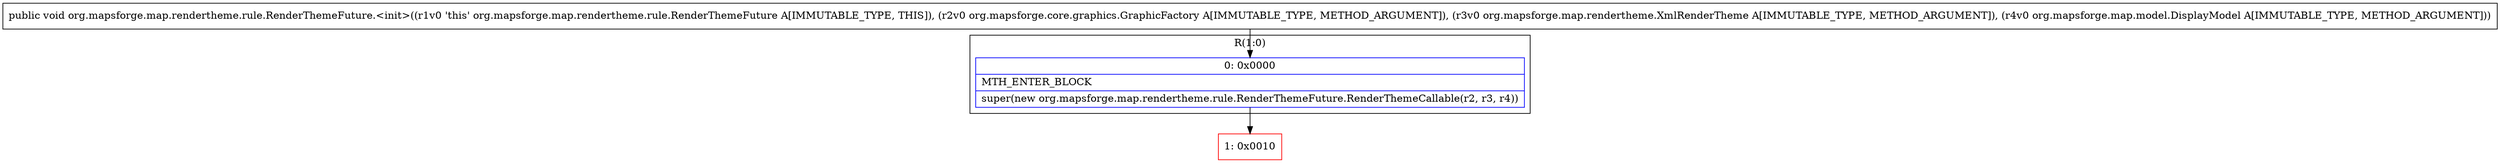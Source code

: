 digraph "CFG fororg.mapsforge.map.rendertheme.rule.RenderThemeFuture.\<init\>(Lorg\/mapsforge\/core\/graphics\/GraphicFactory;Lorg\/mapsforge\/map\/rendertheme\/XmlRenderTheme;Lorg\/mapsforge\/map\/model\/DisplayModel;)V" {
subgraph cluster_Region_1100264739 {
label = "R(1:0)";
node [shape=record,color=blue];
Node_0 [shape=record,label="{0\:\ 0x0000|MTH_ENTER_BLOCK\l|super(new org.mapsforge.map.rendertheme.rule.RenderThemeFuture.RenderThemeCallable(r2, r3, r4))\l}"];
}
Node_1 [shape=record,color=red,label="{1\:\ 0x0010}"];
MethodNode[shape=record,label="{public void org.mapsforge.map.rendertheme.rule.RenderThemeFuture.\<init\>((r1v0 'this' org.mapsforge.map.rendertheme.rule.RenderThemeFuture A[IMMUTABLE_TYPE, THIS]), (r2v0 org.mapsforge.core.graphics.GraphicFactory A[IMMUTABLE_TYPE, METHOD_ARGUMENT]), (r3v0 org.mapsforge.map.rendertheme.XmlRenderTheme A[IMMUTABLE_TYPE, METHOD_ARGUMENT]), (r4v0 org.mapsforge.map.model.DisplayModel A[IMMUTABLE_TYPE, METHOD_ARGUMENT])) }"];
MethodNode -> Node_0;
Node_0 -> Node_1;
}

